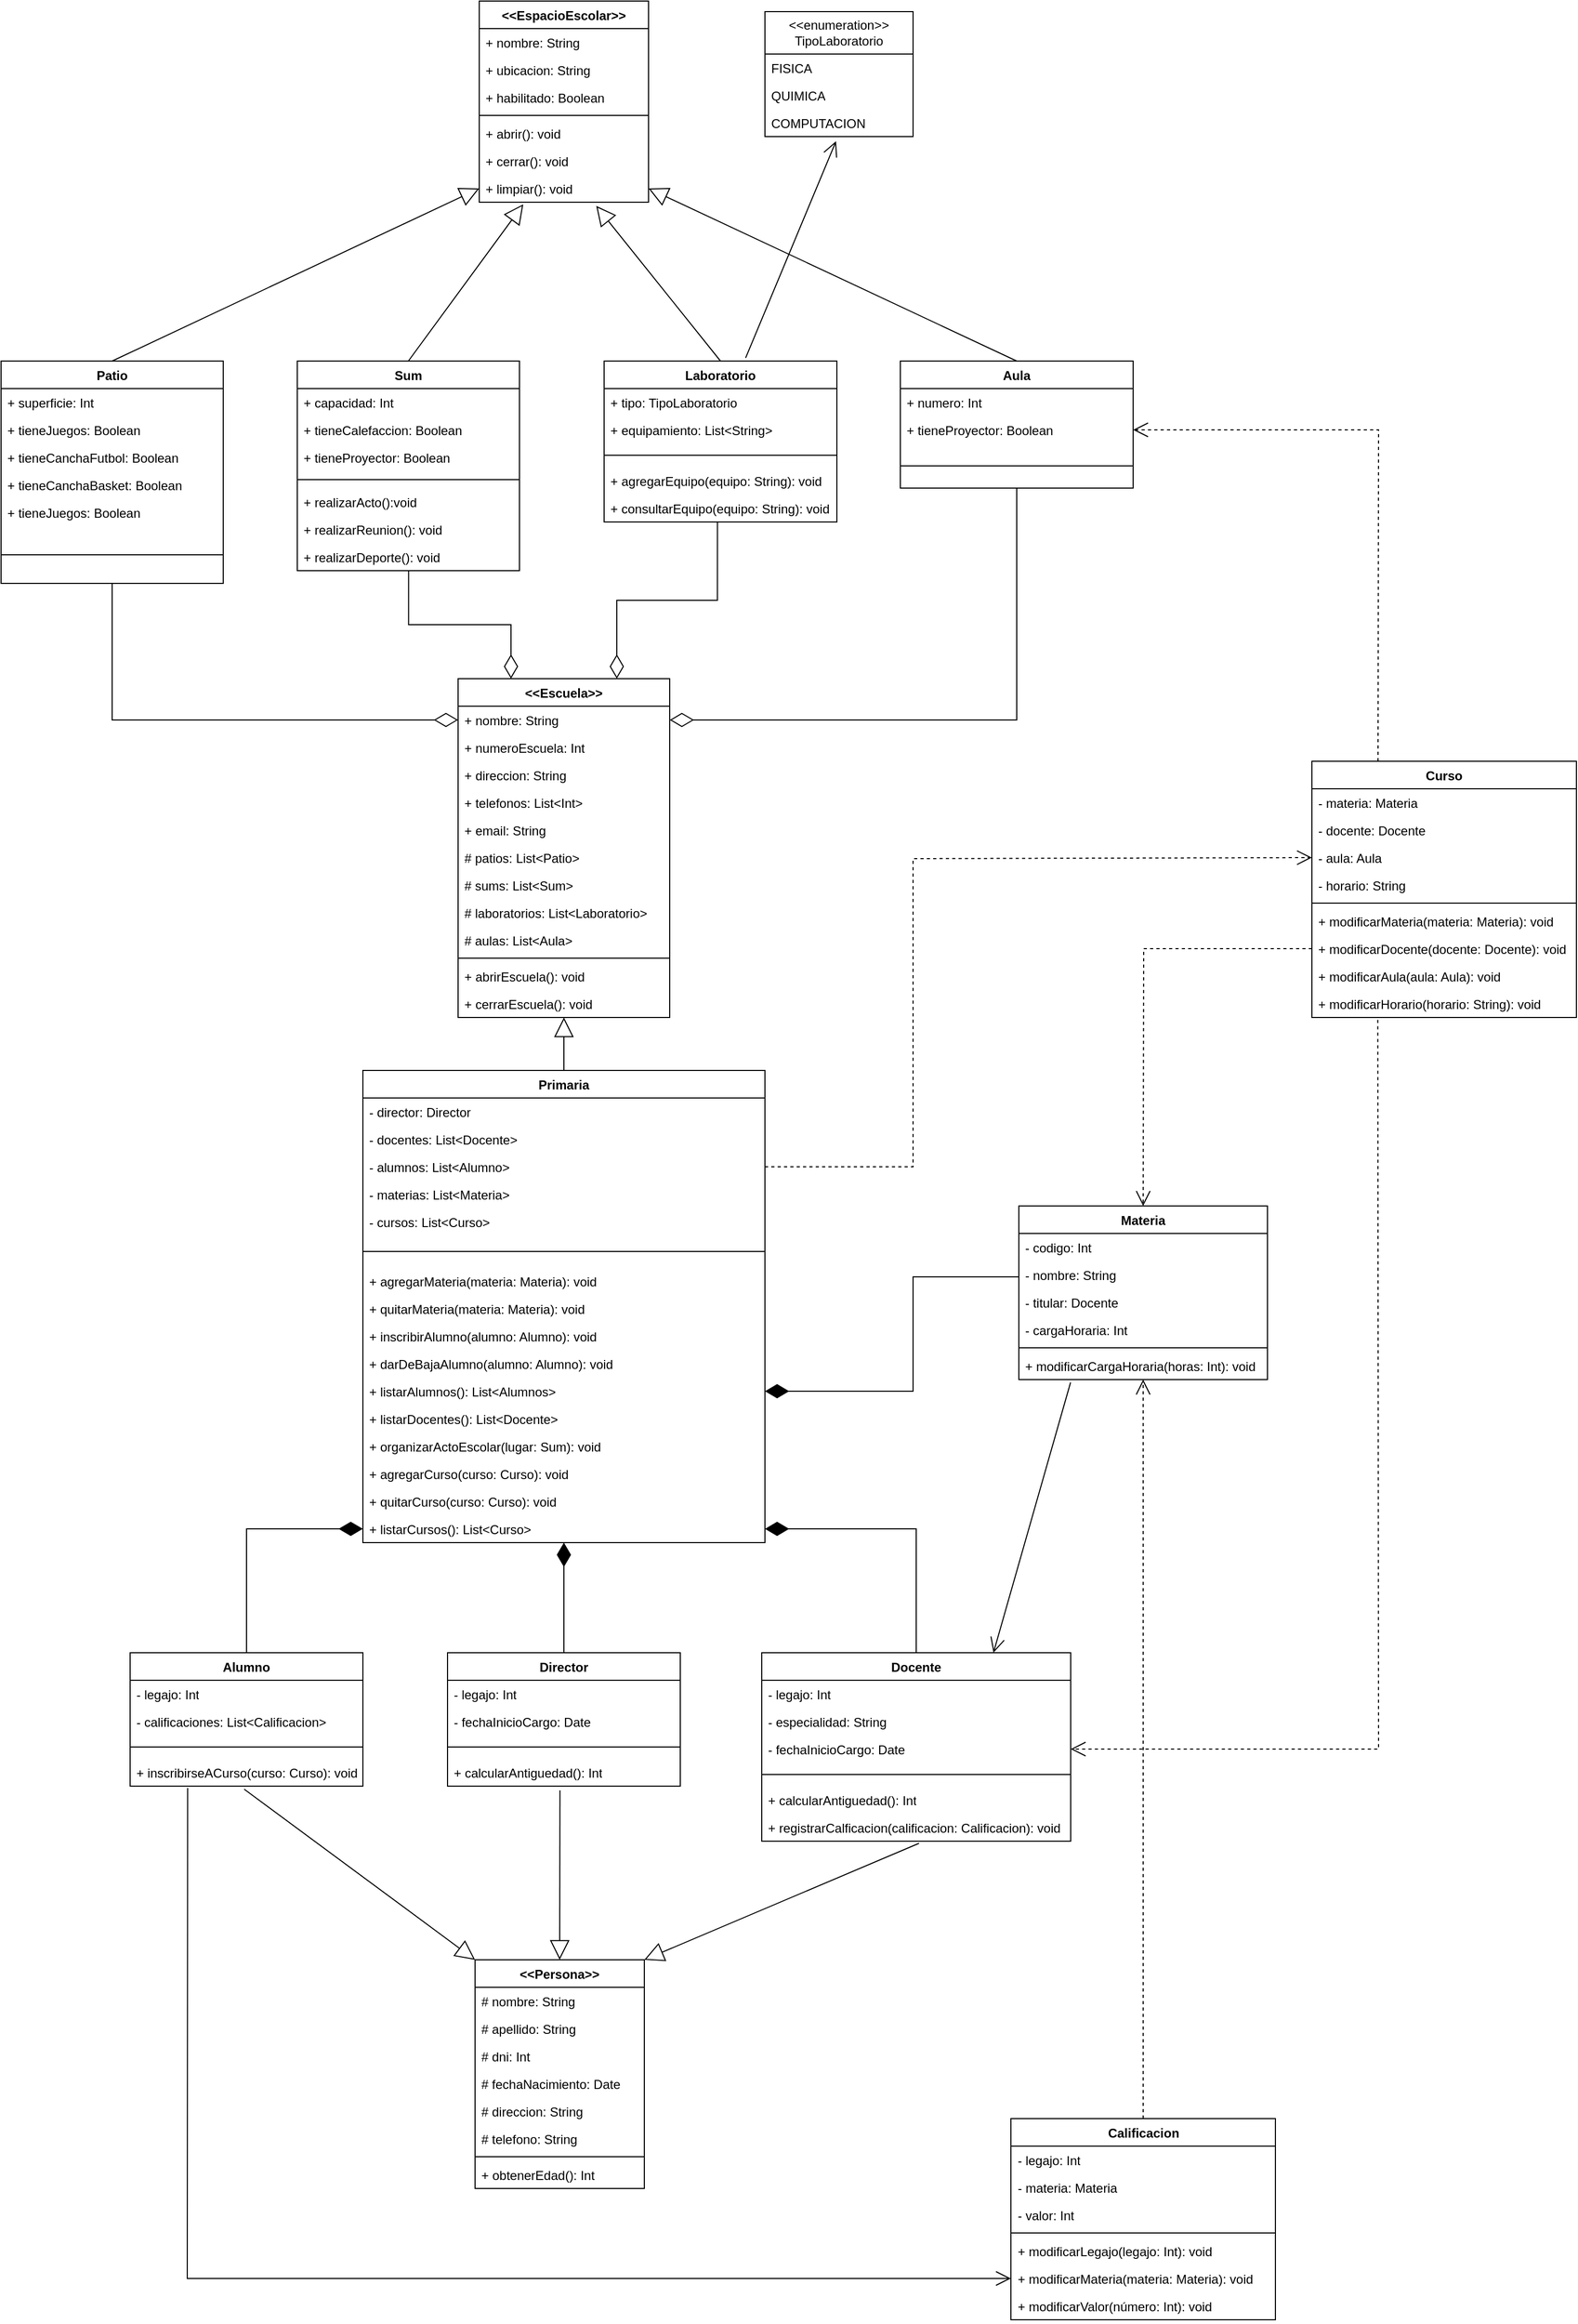 <mxfile version="28.1.1">
  <diagram name="Page-1" id="GhHrxKC3wiG8L_W0QGzW">
    <mxGraphModel dx="2385" dy="1570" grid="1" gridSize="10" guides="1" tooltips="1" connect="1" arrows="1" fold="1" page="0" pageScale="1" pageWidth="827" pageHeight="1169" math="0" shadow="0">
      <root>
        <mxCell id="0" />
        <mxCell id="1" parent="0" />
        <mxCell id="wv_eOz-KuKoO2hbkCVXG-1" value="&amp;lt;&amp;lt;EspacioEscolar&amp;gt;&amp;gt;" style="swimlane;fontStyle=1;align=center;verticalAlign=top;childLayout=stackLayout;horizontal=1;startSize=26;horizontalStack=0;resizeParent=1;resizeParentMax=0;resizeLast=0;collapsible=1;marginBottom=0;whiteSpace=wrap;html=1;" parent="1" vertex="1">
          <mxGeometry x="360" y="450" width="160" height="190" as="geometry" />
        </mxCell>
        <mxCell id="wv_eOz-KuKoO2hbkCVXG-2" value="&lt;div&gt;+ nombre: String&lt;/div&gt;&lt;div&gt;&lt;br&gt;&lt;/div&gt;" style="text;strokeColor=none;fillColor=none;align=left;verticalAlign=top;spacingLeft=4;spacingRight=4;overflow=hidden;rotatable=0;points=[[0,0.5],[1,0.5]];portConstraint=eastwest;whiteSpace=wrap;html=1;" parent="wv_eOz-KuKoO2hbkCVXG-1" vertex="1">
          <mxGeometry y="26" width="160" height="26" as="geometry" />
        </mxCell>
        <mxCell id="wv_eOz-KuKoO2hbkCVXG-7" value="&lt;div&gt;+ ubicacion: String&lt;/div&gt;" style="text;strokeColor=none;fillColor=none;align=left;verticalAlign=top;spacingLeft=4;spacingRight=4;overflow=hidden;rotatable=0;points=[[0,0.5],[1,0.5]];portConstraint=eastwest;whiteSpace=wrap;html=1;" parent="wv_eOz-KuKoO2hbkCVXG-1" vertex="1">
          <mxGeometry y="52" width="160" height="26" as="geometry" />
        </mxCell>
        <mxCell id="wv_eOz-KuKoO2hbkCVXG-8" value="+ habilitado: Boolean" style="text;strokeColor=none;fillColor=none;align=left;verticalAlign=top;spacingLeft=4;spacingRight=4;overflow=hidden;rotatable=0;points=[[0,0.5],[1,0.5]];portConstraint=eastwest;whiteSpace=wrap;html=1;" parent="wv_eOz-KuKoO2hbkCVXG-1" vertex="1">
          <mxGeometry y="78" width="160" height="26" as="geometry" />
        </mxCell>
        <mxCell id="wv_eOz-KuKoO2hbkCVXG-3" value="" style="line;strokeWidth=1;fillColor=none;align=left;verticalAlign=middle;spacingTop=-1;spacingLeft=3;spacingRight=3;rotatable=0;labelPosition=right;points=[];portConstraint=eastwest;strokeColor=inherit;" parent="wv_eOz-KuKoO2hbkCVXG-1" vertex="1">
          <mxGeometry y="104" width="160" height="8" as="geometry" />
        </mxCell>
        <mxCell id="wv_eOz-KuKoO2hbkCVXG-4" value="+ abrir(): void" style="text;strokeColor=none;fillColor=none;align=left;verticalAlign=top;spacingLeft=4;spacingRight=4;overflow=hidden;rotatable=0;points=[[0,0.5],[1,0.5]];portConstraint=eastwest;whiteSpace=wrap;html=1;" parent="wv_eOz-KuKoO2hbkCVXG-1" vertex="1">
          <mxGeometry y="112" width="160" height="26" as="geometry" />
        </mxCell>
        <mxCell id="wv_eOz-KuKoO2hbkCVXG-9" value="+ cerrar(): void" style="text;strokeColor=none;fillColor=none;align=left;verticalAlign=top;spacingLeft=4;spacingRight=4;overflow=hidden;rotatable=0;points=[[0,0.5],[1,0.5]];portConstraint=eastwest;whiteSpace=wrap;html=1;" parent="wv_eOz-KuKoO2hbkCVXG-1" vertex="1">
          <mxGeometry y="138" width="160" height="26" as="geometry" />
        </mxCell>
        <mxCell id="wv_eOz-KuKoO2hbkCVXG-10" value="+ limpiar(): void" style="text;strokeColor=none;fillColor=none;align=left;verticalAlign=top;spacingLeft=4;spacingRight=4;overflow=hidden;rotatable=0;points=[[0,0.5],[1,0.5]];portConstraint=eastwest;whiteSpace=wrap;html=1;" parent="wv_eOz-KuKoO2hbkCVXG-1" vertex="1">
          <mxGeometry y="164" width="160" height="26" as="geometry" />
        </mxCell>
        <mxCell id="wv_eOz-KuKoO2hbkCVXG-11" value="Patio" style="swimlane;fontStyle=1;align=center;verticalAlign=top;childLayout=stackLayout;horizontal=1;startSize=26;horizontalStack=0;resizeParent=1;resizeParentMax=0;resizeLast=0;collapsible=1;marginBottom=0;whiteSpace=wrap;html=1;" parent="1" vertex="1">
          <mxGeometry x="-92" y="790" width="210" height="210" as="geometry" />
        </mxCell>
        <mxCell id="wv_eOz-KuKoO2hbkCVXG-12" value="+ superficie: Int" style="text;strokeColor=none;fillColor=none;align=left;verticalAlign=top;spacingLeft=4;spacingRight=4;overflow=hidden;rotatable=0;points=[[0,0.5],[1,0.5]];portConstraint=eastwest;whiteSpace=wrap;html=1;" parent="wv_eOz-KuKoO2hbkCVXG-11" vertex="1">
          <mxGeometry y="26" width="210" height="26" as="geometry" />
        </mxCell>
        <mxCell id="wv_eOz-KuKoO2hbkCVXG-13" value="+ tieneJuegos: Boolean" style="text;strokeColor=none;fillColor=none;align=left;verticalAlign=top;spacingLeft=4;spacingRight=4;overflow=hidden;rotatable=0;points=[[0,0.5],[1,0.5]];portConstraint=eastwest;whiteSpace=wrap;html=1;" parent="wv_eOz-KuKoO2hbkCVXG-11" vertex="1">
          <mxGeometry y="52" width="210" height="26" as="geometry" />
        </mxCell>
        <mxCell id="wv_eOz-KuKoO2hbkCVXG-20" value="+ tieneCanchaFutbol: Boolean" style="text;strokeColor=none;fillColor=none;align=left;verticalAlign=top;spacingLeft=4;spacingRight=4;overflow=hidden;rotatable=0;points=[[0,0.5],[1,0.5]];portConstraint=eastwest;whiteSpace=wrap;html=1;" parent="wv_eOz-KuKoO2hbkCVXG-11" vertex="1">
          <mxGeometry y="78" width="210" height="26" as="geometry" />
        </mxCell>
        <mxCell id="wv_eOz-KuKoO2hbkCVXG-21" value="+ tieneCanchaBasket: Boolean" style="text;strokeColor=none;fillColor=none;align=left;verticalAlign=top;spacingLeft=4;spacingRight=4;overflow=hidden;rotatable=0;points=[[0,0.5],[1,0.5]];portConstraint=eastwest;whiteSpace=wrap;html=1;" parent="wv_eOz-KuKoO2hbkCVXG-11" vertex="1">
          <mxGeometry y="104" width="210" height="26" as="geometry" />
        </mxCell>
        <mxCell id="wv_eOz-KuKoO2hbkCVXG-22" value="+ tieneJuegos: Boolean" style="text;strokeColor=none;fillColor=none;align=left;verticalAlign=top;spacingLeft=4;spacingRight=4;overflow=hidden;rotatable=0;points=[[0,0.5],[1,0.5]];portConstraint=eastwest;whiteSpace=wrap;html=1;" parent="wv_eOz-KuKoO2hbkCVXG-11" vertex="1">
          <mxGeometry y="130" width="210" height="26" as="geometry" />
        </mxCell>
        <mxCell id="wv_eOz-KuKoO2hbkCVXG-15" value="" style="line;strokeWidth=1;fillColor=none;align=left;verticalAlign=middle;spacingTop=-1;spacingLeft=3;spacingRight=3;rotatable=0;labelPosition=right;points=[];portConstraint=eastwest;strokeColor=inherit;" parent="wv_eOz-KuKoO2hbkCVXG-11" vertex="1">
          <mxGeometry y="156" width="210" height="54" as="geometry" />
        </mxCell>
        <mxCell id="wv_eOz-KuKoO2hbkCVXG-23" value="Sum" style="swimlane;fontStyle=1;align=center;verticalAlign=top;childLayout=stackLayout;horizontal=1;startSize=26;horizontalStack=0;resizeParent=1;resizeParentMax=0;resizeLast=0;collapsible=1;marginBottom=0;whiteSpace=wrap;html=1;" parent="1" vertex="1">
          <mxGeometry x="188" y="790" width="210" height="198" as="geometry" />
        </mxCell>
        <mxCell id="wv_eOz-KuKoO2hbkCVXG-24" value="+ capacidad: Int" style="text;strokeColor=none;fillColor=none;align=left;verticalAlign=top;spacingLeft=4;spacingRight=4;overflow=hidden;rotatable=0;points=[[0,0.5],[1,0.5]];portConstraint=eastwest;whiteSpace=wrap;html=1;" parent="wv_eOz-KuKoO2hbkCVXG-23" vertex="1">
          <mxGeometry y="26" width="210" height="26" as="geometry" />
        </mxCell>
        <mxCell id="wv_eOz-KuKoO2hbkCVXG-25" value="+ tieneCalefaccion: Boolean" style="text;strokeColor=none;fillColor=none;align=left;verticalAlign=top;spacingLeft=4;spacingRight=4;overflow=hidden;rotatable=0;points=[[0,0.5],[1,0.5]];portConstraint=eastwest;whiteSpace=wrap;html=1;" parent="wv_eOz-KuKoO2hbkCVXG-23" vertex="1">
          <mxGeometry y="52" width="210" height="26" as="geometry" />
        </mxCell>
        <mxCell id="wv_eOz-KuKoO2hbkCVXG-26" value="+ tieneProyector: Boolean" style="text;strokeColor=none;fillColor=none;align=left;verticalAlign=top;spacingLeft=4;spacingRight=4;overflow=hidden;rotatable=0;points=[[0,0.5],[1,0.5]];portConstraint=eastwest;whiteSpace=wrap;html=1;" parent="wv_eOz-KuKoO2hbkCVXG-23" vertex="1">
          <mxGeometry y="78" width="210" height="26" as="geometry" />
        </mxCell>
        <mxCell id="wv_eOz-KuKoO2hbkCVXG-29" value="" style="line;strokeWidth=1;fillColor=none;align=left;verticalAlign=middle;spacingTop=-1;spacingLeft=3;spacingRight=3;rotatable=0;labelPosition=right;points=[];portConstraint=eastwest;strokeColor=inherit;" parent="wv_eOz-KuKoO2hbkCVXG-23" vertex="1">
          <mxGeometry y="104" width="210" height="16" as="geometry" />
        </mxCell>
        <mxCell id="wv_eOz-KuKoO2hbkCVXG-37" value="&lt;div&gt;+ realizarActo():void&lt;/div&gt;" style="text;strokeColor=none;fillColor=none;align=left;verticalAlign=top;spacingLeft=4;spacingRight=4;overflow=hidden;rotatable=0;points=[[0,0.5],[1,0.5]];portConstraint=eastwest;whiteSpace=wrap;html=1;" parent="wv_eOz-KuKoO2hbkCVXG-23" vertex="1">
          <mxGeometry y="120" width="210" height="26" as="geometry" />
        </mxCell>
        <mxCell id="wv_eOz-KuKoO2hbkCVXG-38" value="+ realizarReunion(): void" style="text;strokeColor=none;fillColor=none;align=left;verticalAlign=top;spacingLeft=4;spacingRight=4;overflow=hidden;rotatable=0;points=[[0,0.5],[1,0.5]];portConstraint=eastwest;whiteSpace=wrap;html=1;" parent="wv_eOz-KuKoO2hbkCVXG-23" vertex="1">
          <mxGeometry y="146" width="210" height="26" as="geometry" />
        </mxCell>
        <mxCell id="wv_eOz-KuKoO2hbkCVXG-39" value="+ realizarDeporte(): void" style="text;strokeColor=none;fillColor=none;align=left;verticalAlign=top;spacingLeft=4;spacingRight=4;overflow=hidden;rotatable=0;points=[[0,0.5],[1,0.5]];portConstraint=eastwest;whiteSpace=wrap;html=1;" parent="wv_eOz-KuKoO2hbkCVXG-23" vertex="1">
          <mxGeometry y="172" width="210" height="26" as="geometry" />
        </mxCell>
        <mxCell id="wv_eOz-KuKoO2hbkCVXG-30" value="Laboratorio" style="swimlane;fontStyle=1;align=center;verticalAlign=top;childLayout=stackLayout;horizontal=1;startSize=26;horizontalStack=0;resizeParent=1;resizeParentMax=0;resizeLast=0;collapsible=1;marginBottom=0;whiteSpace=wrap;html=1;" parent="1" vertex="1">
          <mxGeometry x="478" y="790" width="220" height="152" as="geometry" />
        </mxCell>
        <mxCell id="wv_eOz-KuKoO2hbkCVXG-33" value="+ tipo: TipoLaboratorio" style="text;strokeColor=none;fillColor=none;align=left;verticalAlign=top;spacingLeft=4;spacingRight=4;overflow=hidden;rotatable=0;points=[[0,0.5],[1,0.5]];portConstraint=eastwest;whiteSpace=wrap;html=1;" parent="wv_eOz-KuKoO2hbkCVXG-30" vertex="1">
          <mxGeometry y="26" width="220" height="26" as="geometry" />
        </mxCell>
        <mxCell id="wv_eOz-KuKoO2hbkCVXG-35" value="+ equipamiento: List&amp;lt;String&amp;gt;" style="text;strokeColor=none;fillColor=none;align=left;verticalAlign=top;spacingLeft=4;spacingRight=4;overflow=hidden;rotatable=0;points=[[0,0.5],[1,0.5]];portConstraint=eastwest;whiteSpace=wrap;html=1;" parent="wv_eOz-KuKoO2hbkCVXG-30" vertex="1">
          <mxGeometry y="52" width="220" height="26" as="geometry" />
        </mxCell>
        <mxCell id="wv_eOz-KuKoO2hbkCVXG-34" value="" style="line;strokeWidth=1;fillColor=none;align=left;verticalAlign=middle;spacingTop=-1;spacingLeft=3;spacingRight=3;rotatable=0;labelPosition=right;points=[];portConstraint=eastwest;strokeColor=inherit;" parent="wv_eOz-KuKoO2hbkCVXG-30" vertex="1">
          <mxGeometry y="78" width="220" height="22" as="geometry" />
        </mxCell>
        <mxCell id="wv_eOz-KuKoO2hbkCVXG-40" value="+ agregarEquipo(equipo: String): void" style="text;strokeColor=none;fillColor=none;align=left;verticalAlign=top;spacingLeft=4;spacingRight=4;overflow=hidden;rotatable=0;points=[[0,0.5],[1,0.5]];portConstraint=eastwest;whiteSpace=wrap;html=1;" parent="wv_eOz-KuKoO2hbkCVXG-30" vertex="1">
          <mxGeometry y="100" width="220" height="26" as="geometry" />
        </mxCell>
        <mxCell id="wv_eOz-KuKoO2hbkCVXG-41" value="+ consultarEquipo(equipo: String): void" style="text;strokeColor=none;fillColor=none;align=left;verticalAlign=top;spacingLeft=4;spacingRight=4;overflow=hidden;rotatable=0;points=[[0,0.5],[1,0.5]];portConstraint=eastwest;whiteSpace=wrap;html=1;" parent="wv_eOz-KuKoO2hbkCVXG-30" vertex="1">
          <mxGeometry y="126" width="220" height="26" as="geometry" />
        </mxCell>
        <mxCell id="wv_eOz-KuKoO2hbkCVXG-42" value="Aula" style="swimlane;fontStyle=1;align=center;verticalAlign=top;childLayout=stackLayout;horizontal=1;startSize=26;horizontalStack=0;resizeParent=1;resizeParentMax=0;resizeLast=0;collapsible=1;marginBottom=0;whiteSpace=wrap;html=1;" parent="1" vertex="1">
          <mxGeometry x="758" y="790" width="220" height="120" as="geometry" />
        </mxCell>
        <mxCell id="wv_eOz-KuKoO2hbkCVXG-43" value="+ numero: Int" style="text;strokeColor=none;fillColor=none;align=left;verticalAlign=top;spacingLeft=4;spacingRight=4;overflow=hidden;rotatable=0;points=[[0,0.5],[1,0.5]];portConstraint=eastwest;whiteSpace=wrap;html=1;" parent="wv_eOz-KuKoO2hbkCVXG-42" vertex="1">
          <mxGeometry y="26" width="220" height="26" as="geometry" />
        </mxCell>
        <mxCell id="wv_eOz-KuKoO2hbkCVXG-44" value="+ tieneProyector: Boolean" style="text;strokeColor=none;fillColor=none;align=left;verticalAlign=top;spacingLeft=4;spacingRight=4;overflow=hidden;rotatable=0;points=[[0,0.5],[1,0.5]];portConstraint=eastwest;whiteSpace=wrap;html=1;" parent="wv_eOz-KuKoO2hbkCVXG-42" vertex="1">
          <mxGeometry y="52" width="220" height="26" as="geometry" />
        </mxCell>
        <mxCell id="wv_eOz-KuKoO2hbkCVXG-45" value="" style="line;strokeWidth=1;fillColor=none;align=left;verticalAlign=middle;spacingTop=-1;spacingLeft=3;spacingRight=3;rotatable=0;labelPosition=right;points=[];portConstraint=eastwest;strokeColor=inherit;" parent="wv_eOz-KuKoO2hbkCVXG-42" vertex="1">
          <mxGeometry y="78" width="220" height="42" as="geometry" />
        </mxCell>
        <mxCell id="wv_eOz-KuKoO2hbkCVXG-48" value="&amp;lt;&amp;lt;Escuela&amp;gt;&amp;gt;" style="swimlane;fontStyle=1;align=center;verticalAlign=top;childLayout=stackLayout;horizontal=1;startSize=26;horizontalStack=0;resizeParent=1;resizeParentMax=0;resizeLast=0;collapsible=1;marginBottom=0;whiteSpace=wrap;html=1;" parent="1" vertex="1">
          <mxGeometry x="340" y="1090" width="200" height="320" as="geometry" />
        </mxCell>
        <mxCell id="wv_eOz-KuKoO2hbkCVXG-49" value="+ nombre: String" style="text;strokeColor=none;fillColor=none;align=left;verticalAlign=top;spacingLeft=4;spacingRight=4;overflow=hidden;rotatable=0;points=[[0,0.5],[1,0.5]];portConstraint=eastwest;whiteSpace=wrap;html=1;" parent="wv_eOz-KuKoO2hbkCVXG-48" vertex="1">
          <mxGeometry y="26" width="200" height="26" as="geometry" />
        </mxCell>
        <mxCell id="wv_eOz-KuKoO2hbkCVXG-52" value="+ numeroEscuela: Int" style="text;strokeColor=none;fillColor=none;align=left;verticalAlign=top;spacingLeft=4;spacingRight=4;overflow=hidden;rotatable=0;points=[[0,0.5],[1,0.5]];portConstraint=eastwest;whiteSpace=wrap;html=1;" parent="wv_eOz-KuKoO2hbkCVXG-48" vertex="1">
          <mxGeometry y="52" width="200" height="26" as="geometry" />
        </mxCell>
        <mxCell id="wv_eOz-KuKoO2hbkCVXG-53" value="+ direccion: String" style="text;strokeColor=none;fillColor=none;align=left;verticalAlign=top;spacingLeft=4;spacingRight=4;overflow=hidden;rotatable=0;points=[[0,0.5],[1,0.5]];portConstraint=eastwest;whiteSpace=wrap;html=1;" parent="wv_eOz-KuKoO2hbkCVXG-48" vertex="1">
          <mxGeometry y="78" width="200" height="26" as="geometry" />
        </mxCell>
        <mxCell id="wv_eOz-KuKoO2hbkCVXG-54" value="+ telefonos: List&amp;lt;Int&amp;gt;" style="text;strokeColor=none;fillColor=none;align=left;verticalAlign=top;spacingLeft=4;spacingRight=4;overflow=hidden;rotatable=0;points=[[0,0.5],[1,0.5]];portConstraint=eastwest;whiteSpace=wrap;html=1;" parent="wv_eOz-KuKoO2hbkCVXG-48" vertex="1">
          <mxGeometry y="104" width="200" height="26" as="geometry" />
        </mxCell>
        <mxCell id="wv_eOz-KuKoO2hbkCVXG-55" value="+ email: String" style="text;strokeColor=none;fillColor=none;align=left;verticalAlign=top;spacingLeft=4;spacingRight=4;overflow=hidden;rotatable=0;points=[[0,0.5],[1,0.5]];portConstraint=eastwest;whiteSpace=wrap;html=1;" parent="wv_eOz-KuKoO2hbkCVXG-48" vertex="1">
          <mxGeometry y="130" width="200" height="26" as="geometry" />
        </mxCell>
        <mxCell id="wv_eOz-KuKoO2hbkCVXG-56" value="# patios: List&amp;lt;Patio&amp;gt;" style="text;strokeColor=none;fillColor=none;align=left;verticalAlign=top;spacingLeft=4;spacingRight=4;overflow=hidden;rotatable=0;points=[[0,0.5],[1,0.5]];portConstraint=eastwest;whiteSpace=wrap;html=1;" parent="wv_eOz-KuKoO2hbkCVXG-48" vertex="1">
          <mxGeometry y="156" width="200" height="26" as="geometry" />
        </mxCell>
        <mxCell id="wv_eOz-KuKoO2hbkCVXG-57" value="# sums: List&amp;lt;Sum&amp;gt;" style="text;strokeColor=none;fillColor=none;align=left;verticalAlign=top;spacingLeft=4;spacingRight=4;overflow=hidden;rotatable=0;points=[[0,0.5],[1,0.5]];portConstraint=eastwest;whiteSpace=wrap;html=1;" parent="wv_eOz-KuKoO2hbkCVXG-48" vertex="1">
          <mxGeometry y="182" width="200" height="26" as="geometry" />
        </mxCell>
        <mxCell id="wv_eOz-KuKoO2hbkCVXG-58" value="# laboratorios: List&amp;lt;Laboratorio&amp;gt;" style="text;strokeColor=none;fillColor=none;align=left;verticalAlign=top;spacingLeft=4;spacingRight=4;overflow=hidden;rotatable=0;points=[[0,0.5],[1,0.5]];portConstraint=eastwest;whiteSpace=wrap;html=1;" parent="wv_eOz-KuKoO2hbkCVXG-48" vertex="1">
          <mxGeometry y="208" width="200" height="26" as="geometry" />
        </mxCell>
        <mxCell id="wv_eOz-KuKoO2hbkCVXG-59" value="# aulas: List&amp;lt;Aula&amp;gt;" style="text;strokeColor=none;fillColor=none;align=left;verticalAlign=top;spacingLeft=4;spacingRight=4;overflow=hidden;rotatable=0;points=[[0,0.5],[1,0.5]];portConstraint=eastwest;whiteSpace=wrap;html=1;" parent="wv_eOz-KuKoO2hbkCVXG-48" vertex="1">
          <mxGeometry y="234" width="200" height="26" as="geometry" />
        </mxCell>
        <mxCell id="wv_eOz-KuKoO2hbkCVXG-50" value="" style="line;strokeWidth=1;fillColor=none;align=left;verticalAlign=middle;spacingTop=-1;spacingLeft=3;spacingRight=3;rotatable=0;labelPosition=right;points=[];portConstraint=eastwest;strokeColor=inherit;" parent="wv_eOz-KuKoO2hbkCVXG-48" vertex="1">
          <mxGeometry y="260" width="200" height="8" as="geometry" />
        </mxCell>
        <mxCell id="wv_eOz-KuKoO2hbkCVXG-51" value="+ abrirEscuela(): void" style="text;strokeColor=none;fillColor=none;align=left;verticalAlign=top;spacingLeft=4;spacingRight=4;overflow=hidden;rotatable=0;points=[[0,0.5],[1,0.5]];portConstraint=eastwest;whiteSpace=wrap;html=1;" parent="wv_eOz-KuKoO2hbkCVXG-48" vertex="1">
          <mxGeometry y="268" width="200" height="26" as="geometry" />
        </mxCell>
        <mxCell id="wv_eOz-KuKoO2hbkCVXG-60" value="+ cerrarEscuela(): void" style="text;strokeColor=none;fillColor=none;align=left;verticalAlign=top;spacingLeft=4;spacingRight=4;overflow=hidden;rotatable=0;points=[[0,0.5],[1,0.5]];portConstraint=eastwest;whiteSpace=wrap;html=1;" parent="wv_eOz-KuKoO2hbkCVXG-48" vertex="1">
          <mxGeometry y="294" width="200" height="26" as="geometry" />
        </mxCell>
        <mxCell id="n1KUfku4hT0wacVZhFsQ-102" style="edgeStyle=orthogonalEdgeStyle;rounded=0;orthogonalLoop=1;jettySize=auto;html=1;exitX=0.5;exitY=1;exitDx=0;exitDy=0;startArrow=diamondThin;startFill=1;startSize=20;endArrow=none;endFill=0;" edge="1" parent="1" source="wv_eOz-KuKoO2hbkCVXG-61" target="n1KUfku4hT0wacVZhFsQ-17">
          <mxGeometry relative="1" as="geometry" />
        </mxCell>
        <mxCell id="wv_eOz-KuKoO2hbkCVXG-61" value="Primaria" style="swimlane;fontStyle=1;align=center;verticalAlign=top;childLayout=stackLayout;horizontal=1;startSize=26;horizontalStack=0;resizeParent=1;resizeParentMax=0;resizeLast=0;collapsible=1;marginBottom=0;whiteSpace=wrap;html=1;" parent="1" vertex="1">
          <mxGeometry x="250" y="1460" width="380" height="446" as="geometry" />
        </mxCell>
        <mxCell id="wv_eOz-KuKoO2hbkCVXG-62" value="- director: Director" style="text;strokeColor=none;fillColor=none;align=left;verticalAlign=top;spacingLeft=4;spacingRight=4;overflow=hidden;rotatable=0;points=[[0,0.5],[1,0.5]];portConstraint=eastwest;whiteSpace=wrap;html=1;" parent="wv_eOz-KuKoO2hbkCVXG-61" vertex="1">
          <mxGeometry y="26" width="380" height="26" as="geometry" />
        </mxCell>
        <mxCell id="wv_eOz-KuKoO2hbkCVXG-63" value="- docentes: List&amp;lt;Docente&amp;gt;" style="text;strokeColor=none;fillColor=none;align=left;verticalAlign=top;spacingLeft=4;spacingRight=4;overflow=hidden;rotatable=0;points=[[0,0.5],[1,0.5]];portConstraint=eastwest;whiteSpace=wrap;html=1;" parent="wv_eOz-KuKoO2hbkCVXG-61" vertex="1">
          <mxGeometry y="52" width="380" height="26" as="geometry" />
        </mxCell>
        <mxCell id="wv_eOz-KuKoO2hbkCVXG-64" value="- alumnos: List&amp;lt;Alumno&amp;gt;" style="text;strokeColor=none;fillColor=none;align=left;verticalAlign=top;spacingLeft=4;spacingRight=4;overflow=hidden;rotatable=0;points=[[0,0.5],[1,0.5]];portConstraint=eastwest;whiteSpace=wrap;html=1;" parent="wv_eOz-KuKoO2hbkCVXG-61" vertex="1">
          <mxGeometry y="78" width="380" height="26" as="geometry" />
        </mxCell>
        <mxCell id="wv_eOz-KuKoO2hbkCVXG-65" value="- materias: List&amp;lt;Materia&amp;gt;" style="text;strokeColor=none;fillColor=none;align=left;verticalAlign=top;spacingLeft=4;spacingRight=4;overflow=hidden;rotatable=0;points=[[0,0.5],[1,0.5]];portConstraint=eastwest;whiteSpace=wrap;html=1;" parent="wv_eOz-KuKoO2hbkCVXG-61" vertex="1">
          <mxGeometry y="104" width="380" height="26" as="geometry" />
        </mxCell>
        <mxCell id="n1KUfku4hT0wacVZhFsQ-99" value="- cursos: List&amp;lt;Curso&amp;gt;" style="text;strokeColor=none;fillColor=none;align=left;verticalAlign=top;spacingLeft=4;spacingRight=4;overflow=hidden;rotatable=0;points=[[0,0.5],[1,0.5]];portConstraint=eastwest;whiteSpace=wrap;html=1;" vertex="1" parent="wv_eOz-KuKoO2hbkCVXG-61">
          <mxGeometry y="130" width="380" height="26" as="geometry" />
        </mxCell>
        <mxCell id="wv_eOz-KuKoO2hbkCVXG-71" value="" style="line;strokeWidth=1;fillColor=none;align=left;verticalAlign=middle;spacingTop=-1;spacingLeft=3;spacingRight=3;rotatable=0;labelPosition=right;points=[];portConstraint=eastwest;strokeColor=inherit;" parent="wv_eOz-KuKoO2hbkCVXG-61" vertex="1">
          <mxGeometry y="156" width="380" height="30" as="geometry" />
        </mxCell>
        <mxCell id="n1KUfku4hT0wacVZhFsQ-1" value="+ agregarMateria(materia: Materia): void" style="text;strokeColor=none;fillColor=none;align=left;verticalAlign=top;spacingLeft=4;spacingRight=4;overflow=hidden;rotatable=0;points=[[0,0.5],[1,0.5]];portConstraint=eastwest;whiteSpace=wrap;html=1;" vertex="1" parent="wv_eOz-KuKoO2hbkCVXG-61">
          <mxGeometry y="186" width="380" height="26" as="geometry" />
        </mxCell>
        <mxCell id="n1KUfku4hT0wacVZhFsQ-2" value="+ quitarMateria(materia: Materia): void" style="text;strokeColor=none;fillColor=none;align=left;verticalAlign=top;spacingLeft=4;spacingRight=4;overflow=hidden;rotatable=0;points=[[0,0.5],[1,0.5]];portConstraint=eastwest;whiteSpace=wrap;html=1;" vertex="1" parent="wv_eOz-KuKoO2hbkCVXG-61">
          <mxGeometry y="212" width="380" height="26" as="geometry" />
        </mxCell>
        <mxCell id="n1KUfku4hT0wacVZhFsQ-3" value="+ inscribirAlumno(alumno: Alumno): void" style="text;strokeColor=none;fillColor=none;align=left;verticalAlign=top;spacingLeft=4;spacingRight=4;overflow=hidden;rotatable=0;points=[[0,0.5],[1,0.5]];portConstraint=eastwest;whiteSpace=wrap;html=1;" vertex="1" parent="wv_eOz-KuKoO2hbkCVXG-61">
          <mxGeometry y="238" width="380" height="26" as="geometry" />
        </mxCell>
        <mxCell id="n1KUfku4hT0wacVZhFsQ-4" value="+ darDeBajaAlumno(alumno: Alumno): void" style="text;strokeColor=none;fillColor=none;align=left;verticalAlign=top;spacingLeft=4;spacingRight=4;overflow=hidden;rotatable=0;points=[[0,0.5],[1,0.5]];portConstraint=eastwest;whiteSpace=wrap;html=1;" vertex="1" parent="wv_eOz-KuKoO2hbkCVXG-61">
          <mxGeometry y="264" width="380" height="26" as="geometry" />
        </mxCell>
        <mxCell id="n1KUfku4hT0wacVZhFsQ-7" value="&lt;div&gt;+ listarAlumnos(): List&amp;lt;Alumnos&amp;gt;&lt;/div&gt;" style="text;strokeColor=none;fillColor=none;align=left;verticalAlign=top;spacingLeft=4;spacingRight=4;overflow=hidden;rotatable=0;points=[[0,0.5],[1,0.5]];portConstraint=eastwest;whiteSpace=wrap;html=1;" vertex="1" parent="wv_eOz-KuKoO2hbkCVXG-61">
          <mxGeometry y="290" width="380" height="26" as="geometry" />
        </mxCell>
        <mxCell id="n1KUfku4hT0wacVZhFsQ-8" value="+ listarDocentes(): List&amp;lt;Docente&amp;gt;" style="text;strokeColor=none;fillColor=none;align=left;verticalAlign=top;spacingLeft=4;spacingRight=4;overflow=hidden;rotatable=0;points=[[0,0.5],[1,0.5]];portConstraint=eastwest;whiteSpace=wrap;html=1;" vertex="1" parent="wv_eOz-KuKoO2hbkCVXG-61">
          <mxGeometry y="316" width="380" height="26" as="geometry" />
        </mxCell>
        <mxCell id="n1KUfku4hT0wacVZhFsQ-10" value="+ organizarActoEscolar(lugar: Sum): void" style="text;strokeColor=none;fillColor=none;align=left;verticalAlign=top;spacingLeft=4;spacingRight=4;overflow=hidden;rotatable=0;points=[[0,0.5],[1,0.5]];portConstraint=eastwest;whiteSpace=wrap;html=1;" vertex="1" parent="wv_eOz-KuKoO2hbkCVXG-61">
          <mxGeometry y="342" width="380" height="26" as="geometry" />
        </mxCell>
        <mxCell id="n1KUfku4hT0wacVZhFsQ-100" value="+ agregarCurso(curso: Curso): void" style="text;strokeColor=none;fillColor=none;align=left;verticalAlign=top;spacingLeft=4;spacingRight=4;overflow=hidden;rotatable=0;points=[[0,0.5],[1,0.5]];portConstraint=eastwest;whiteSpace=wrap;html=1;" vertex="1" parent="wv_eOz-KuKoO2hbkCVXG-61">
          <mxGeometry y="368" width="380" height="26" as="geometry" />
        </mxCell>
        <mxCell id="n1KUfku4hT0wacVZhFsQ-101" value="+ quitarCurso(curso: Curso): void" style="text;strokeColor=none;fillColor=none;align=left;verticalAlign=top;spacingLeft=4;spacingRight=4;overflow=hidden;rotatable=0;points=[[0,0.5],[1,0.5]];portConstraint=eastwest;whiteSpace=wrap;html=1;" vertex="1" parent="wv_eOz-KuKoO2hbkCVXG-61">
          <mxGeometry y="394" width="380" height="26" as="geometry" />
        </mxCell>
        <mxCell id="n1KUfku4hT0wacVZhFsQ-9" value="+ listarCursos(): List&amp;lt;Curso&amp;gt;" style="text;strokeColor=none;fillColor=none;align=left;verticalAlign=top;spacingLeft=4;spacingRight=4;overflow=hidden;rotatable=0;points=[[0,0.5],[1,0.5]];portConstraint=eastwest;whiteSpace=wrap;html=1;" vertex="1" parent="wv_eOz-KuKoO2hbkCVXG-61">
          <mxGeometry y="420" width="380" height="26" as="geometry" />
        </mxCell>
        <mxCell id="n1KUfku4hT0wacVZhFsQ-11" value="Alumno" style="swimlane;fontStyle=1;align=center;verticalAlign=top;childLayout=stackLayout;horizontal=1;startSize=26;horizontalStack=0;resizeParent=1;resizeParentMax=0;resizeLast=0;collapsible=1;marginBottom=0;whiteSpace=wrap;html=1;" vertex="1" parent="1">
          <mxGeometry x="30" y="2010" width="220" height="126" as="geometry" />
        </mxCell>
        <mxCell id="n1KUfku4hT0wacVZhFsQ-12" value="- legajo: Int" style="text;strokeColor=none;fillColor=none;align=left;verticalAlign=top;spacingLeft=4;spacingRight=4;overflow=hidden;rotatable=0;points=[[0,0.5],[1,0.5]];portConstraint=eastwest;whiteSpace=wrap;html=1;" vertex="1" parent="n1KUfku4hT0wacVZhFsQ-11">
          <mxGeometry y="26" width="220" height="26" as="geometry" />
        </mxCell>
        <mxCell id="n1KUfku4hT0wacVZhFsQ-13" value="- calificaciones: List&amp;lt;Calificacion&amp;gt;" style="text;strokeColor=none;fillColor=none;align=left;verticalAlign=top;spacingLeft=4;spacingRight=4;overflow=hidden;rotatable=0;points=[[0,0.5],[1,0.5]];portConstraint=eastwest;whiteSpace=wrap;html=1;" vertex="1" parent="n1KUfku4hT0wacVZhFsQ-11">
          <mxGeometry y="52" width="220" height="26" as="geometry" />
        </mxCell>
        <mxCell id="n1KUfku4hT0wacVZhFsQ-14" value="" style="line;strokeWidth=1;fillColor=none;align=left;verticalAlign=middle;spacingTop=-1;spacingLeft=3;spacingRight=3;rotatable=0;labelPosition=right;points=[];portConstraint=eastwest;strokeColor=inherit;" vertex="1" parent="n1KUfku4hT0wacVZhFsQ-11">
          <mxGeometry y="78" width="220" height="22" as="geometry" />
        </mxCell>
        <mxCell id="n1KUfku4hT0wacVZhFsQ-16" value="+ inscribirseACurso(curso: Curso): void" style="text;strokeColor=none;fillColor=none;align=left;verticalAlign=top;spacingLeft=4;spacingRight=4;overflow=hidden;rotatable=0;points=[[0,0.5],[1,0.5]];portConstraint=eastwest;whiteSpace=wrap;html=1;" vertex="1" parent="n1KUfku4hT0wacVZhFsQ-11">
          <mxGeometry y="100" width="220" height="26" as="geometry" />
        </mxCell>
        <mxCell id="n1KUfku4hT0wacVZhFsQ-17" value="Director" style="swimlane;fontStyle=1;align=center;verticalAlign=top;childLayout=stackLayout;horizontal=1;startSize=26;horizontalStack=0;resizeParent=1;resizeParentMax=0;resizeLast=0;collapsible=1;marginBottom=0;whiteSpace=wrap;html=1;" vertex="1" parent="1">
          <mxGeometry x="330" y="2010" width="220" height="126" as="geometry" />
        </mxCell>
        <mxCell id="n1KUfku4hT0wacVZhFsQ-18" value="- legajo: Int" style="text;strokeColor=none;fillColor=none;align=left;verticalAlign=top;spacingLeft=4;spacingRight=4;overflow=hidden;rotatable=0;points=[[0,0.5],[1,0.5]];portConstraint=eastwest;whiteSpace=wrap;html=1;" vertex="1" parent="n1KUfku4hT0wacVZhFsQ-17">
          <mxGeometry y="26" width="220" height="26" as="geometry" />
        </mxCell>
        <mxCell id="n1KUfku4hT0wacVZhFsQ-19" value="- fechaInicioCargo: Date" style="text;strokeColor=none;fillColor=none;align=left;verticalAlign=top;spacingLeft=4;spacingRight=4;overflow=hidden;rotatable=0;points=[[0,0.5],[1,0.5]];portConstraint=eastwest;whiteSpace=wrap;html=1;" vertex="1" parent="n1KUfku4hT0wacVZhFsQ-17">
          <mxGeometry y="52" width="220" height="26" as="geometry" />
        </mxCell>
        <mxCell id="n1KUfku4hT0wacVZhFsQ-20" value="" style="line;strokeWidth=1;fillColor=none;align=left;verticalAlign=middle;spacingTop=-1;spacingLeft=3;spacingRight=3;rotatable=0;labelPosition=right;points=[];portConstraint=eastwest;strokeColor=inherit;" vertex="1" parent="n1KUfku4hT0wacVZhFsQ-17">
          <mxGeometry y="78" width="220" height="22" as="geometry" />
        </mxCell>
        <mxCell id="n1KUfku4hT0wacVZhFsQ-21" value="+ calcularAntiguedad(): Int" style="text;strokeColor=none;fillColor=none;align=left;verticalAlign=top;spacingLeft=4;spacingRight=4;overflow=hidden;rotatable=0;points=[[0,0.5],[1,0.5]];portConstraint=eastwest;whiteSpace=wrap;html=1;" vertex="1" parent="n1KUfku4hT0wacVZhFsQ-17">
          <mxGeometry y="100" width="220" height="26" as="geometry" />
        </mxCell>
        <mxCell id="n1KUfku4hT0wacVZhFsQ-22" value="Docente" style="swimlane;fontStyle=1;align=center;verticalAlign=top;childLayout=stackLayout;horizontal=1;startSize=26;horizontalStack=0;resizeParent=1;resizeParentMax=0;resizeLast=0;collapsible=1;marginBottom=0;whiteSpace=wrap;html=1;" vertex="1" parent="1">
          <mxGeometry x="627" y="2010" width="292" height="178" as="geometry" />
        </mxCell>
        <mxCell id="n1KUfku4hT0wacVZhFsQ-23" value="- legajo: Int" style="text;strokeColor=none;fillColor=none;align=left;verticalAlign=top;spacingLeft=4;spacingRight=4;overflow=hidden;rotatable=0;points=[[0,0.5],[1,0.5]];portConstraint=eastwest;whiteSpace=wrap;html=1;" vertex="1" parent="n1KUfku4hT0wacVZhFsQ-22">
          <mxGeometry y="26" width="292" height="26" as="geometry" />
        </mxCell>
        <mxCell id="n1KUfku4hT0wacVZhFsQ-24" value="- especialidad: String" style="text;strokeColor=none;fillColor=none;align=left;verticalAlign=top;spacingLeft=4;spacingRight=4;overflow=hidden;rotatable=0;points=[[0,0.5],[1,0.5]];portConstraint=eastwest;whiteSpace=wrap;html=1;" vertex="1" parent="n1KUfku4hT0wacVZhFsQ-22">
          <mxGeometry y="52" width="292" height="26" as="geometry" />
        </mxCell>
        <mxCell id="n1KUfku4hT0wacVZhFsQ-27" value="- fechaInicioCargo: Date" style="text;strokeColor=none;fillColor=none;align=left;verticalAlign=top;spacingLeft=4;spacingRight=4;overflow=hidden;rotatable=0;points=[[0,0.5],[1,0.5]];portConstraint=eastwest;whiteSpace=wrap;html=1;" vertex="1" parent="n1KUfku4hT0wacVZhFsQ-22">
          <mxGeometry y="78" width="292" height="26" as="geometry" />
        </mxCell>
        <mxCell id="n1KUfku4hT0wacVZhFsQ-25" value="" style="line;strokeWidth=1;fillColor=none;align=left;verticalAlign=middle;spacingTop=-1;spacingLeft=3;spacingRight=3;rotatable=0;labelPosition=right;points=[];portConstraint=eastwest;strokeColor=inherit;" vertex="1" parent="n1KUfku4hT0wacVZhFsQ-22">
          <mxGeometry y="104" width="292" height="22" as="geometry" />
        </mxCell>
        <mxCell id="n1KUfku4hT0wacVZhFsQ-26" value="+ calcularAntiguedad(): Int" style="text;strokeColor=none;fillColor=none;align=left;verticalAlign=top;spacingLeft=4;spacingRight=4;overflow=hidden;rotatable=0;points=[[0,0.5],[1,0.5]];portConstraint=eastwest;whiteSpace=wrap;html=1;" vertex="1" parent="n1KUfku4hT0wacVZhFsQ-22">
          <mxGeometry y="126" width="292" height="26" as="geometry" />
        </mxCell>
        <mxCell id="n1KUfku4hT0wacVZhFsQ-28" value="+ registrarCalficacion(calificacion: Calificacion): void" style="text;strokeColor=none;fillColor=none;align=left;verticalAlign=top;spacingLeft=4;spacingRight=4;overflow=hidden;rotatable=0;points=[[0,0.5],[1,0.5]];portConstraint=eastwest;whiteSpace=wrap;html=1;" vertex="1" parent="n1KUfku4hT0wacVZhFsQ-22">
          <mxGeometry y="152" width="292" height="26" as="geometry" />
        </mxCell>
        <mxCell id="n1KUfku4hT0wacVZhFsQ-29" value="&amp;lt;&amp;lt;Persona&amp;gt;&amp;gt;" style="swimlane;fontStyle=1;align=center;verticalAlign=top;childLayout=stackLayout;horizontal=1;startSize=26;horizontalStack=0;resizeParent=1;resizeParentMax=0;resizeLast=0;collapsible=1;marginBottom=0;whiteSpace=wrap;html=1;" vertex="1" parent="1">
          <mxGeometry x="356" y="2300" width="160" height="216" as="geometry" />
        </mxCell>
        <mxCell id="n1KUfku4hT0wacVZhFsQ-30" value="# nombre: String" style="text;strokeColor=none;fillColor=none;align=left;verticalAlign=top;spacingLeft=4;spacingRight=4;overflow=hidden;rotatable=0;points=[[0,0.5],[1,0.5]];portConstraint=eastwest;whiteSpace=wrap;html=1;" vertex="1" parent="n1KUfku4hT0wacVZhFsQ-29">
          <mxGeometry y="26" width="160" height="26" as="geometry" />
        </mxCell>
        <mxCell id="n1KUfku4hT0wacVZhFsQ-33" value="# apellido: String" style="text;strokeColor=none;fillColor=none;align=left;verticalAlign=top;spacingLeft=4;spacingRight=4;overflow=hidden;rotatable=0;points=[[0,0.5],[1,0.5]];portConstraint=eastwest;whiteSpace=wrap;html=1;" vertex="1" parent="n1KUfku4hT0wacVZhFsQ-29">
          <mxGeometry y="52" width="160" height="26" as="geometry" />
        </mxCell>
        <mxCell id="n1KUfku4hT0wacVZhFsQ-34" value="# dni: Int" style="text;strokeColor=none;fillColor=none;align=left;verticalAlign=top;spacingLeft=4;spacingRight=4;overflow=hidden;rotatable=0;points=[[0,0.5],[1,0.5]];portConstraint=eastwest;whiteSpace=wrap;html=1;" vertex="1" parent="n1KUfku4hT0wacVZhFsQ-29">
          <mxGeometry y="78" width="160" height="26" as="geometry" />
        </mxCell>
        <mxCell id="n1KUfku4hT0wacVZhFsQ-35" value="&lt;div&gt;# fechaNacimiento: Date&lt;/div&gt;" style="text;strokeColor=none;fillColor=none;align=left;verticalAlign=top;spacingLeft=4;spacingRight=4;overflow=hidden;rotatable=0;points=[[0,0.5],[1,0.5]];portConstraint=eastwest;whiteSpace=wrap;html=1;" vertex="1" parent="n1KUfku4hT0wacVZhFsQ-29">
          <mxGeometry y="104" width="160" height="26" as="geometry" />
        </mxCell>
        <mxCell id="n1KUfku4hT0wacVZhFsQ-36" value="# direccion: String" style="text;strokeColor=none;fillColor=none;align=left;verticalAlign=top;spacingLeft=4;spacingRight=4;overflow=hidden;rotatable=0;points=[[0,0.5],[1,0.5]];portConstraint=eastwest;whiteSpace=wrap;html=1;" vertex="1" parent="n1KUfku4hT0wacVZhFsQ-29">
          <mxGeometry y="130" width="160" height="26" as="geometry" />
        </mxCell>
        <mxCell id="n1KUfku4hT0wacVZhFsQ-37" value="# telefono: String" style="text;strokeColor=none;fillColor=none;align=left;verticalAlign=top;spacingLeft=4;spacingRight=4;overflow=hidden;rotatable=0;points=[[0,0.5],[1,0.5]];portConstraint=eastwest;whiteSpace=wrap;html=1;" vertex="1" parent="n1KUfku4hT0wacVZhFsQ-29">
          <mxGeometry y="156" width="160" height="26" as="geometry" />
        </mxCell>
        <mxCell id="n1KUfku4hT0wacVZhFsQ-31" value="" style="line;strokeWidth=1;fillColor=none;align=left;verticalAlign=middle;spacingTop=-1;spacingLeft=3;spacingRight=3;rotatable=0;labelPosition=right;points=[];portConstraint=eastwest;strokeColor=inherit;" vertex="1" parent="n1KUfku4hT0wacVZhFsQ-29">
          <mxGeometry y="182" width="160" height="8" as="geometry" />
        </mxCell>
        <mxCell id="n1KUfku4hT0wacVZhFsQ-32" value="+ obtenerEdad(): Int" style="text;strokeColor=none;fillColor=none;align=left;verticalAlign=top;spacingLeft=4;spacingRight=4;overflow=hidden;rotatable=0;points=[[0,0.5],[1,0.5]];portConstraint=eastwest;whiteSpace=wrap;html=1;" vertex="1" parent="n1KUfku4hT0wacVZhFsQ-29">
          <mxGeometry y="190" width="160" height="26" as="geometry" />
        </mxCell>
        <mxCell id="n1KUfku4hT0wacVZhFsQ-38" value="Calificacion" style="swimlane;fontStyle=1;align=center;verticalAlign=top;childLayout=stackLayout;horizontal=1;startSize=26;horizontalStack=0;resizeParent=1;resizeParentMax=0;resizeLast=0;collapsible=1;marginBottom=0;whiteSpace=wrap;html=1;" vertex="1" parent="1">
          <mxGeometry x="862.5" y="2450" width="250" height="190" as="geometry" />
        </mxCell>
        <mxCell id="n1KUfku4hT0wacVZhFsQ-39" value="&lt;div&gt;- legajo: Int&lt;/div&gt;" style="text;strokeColor=none;fillColor=none;align=left;verticalAlign=top;spacingLeft=4;spacingRight=4;overflow=hidden;rotatable=0;points=[[0,0.5],[1,0.5]];portConstraint=eastwest;whiteSpace=wrap;html=1;" vertex="1" parent="n1KUfku4hT0wacVZhFsQ-38">
          <mxGeometry y="26" width="250" height="26" as="geometry" />
        </mxCell>
        <mxCell id="n1KUfku4hT0wacVZhFsQ-42" value="- materia: Materia" style="text;strokeColor=none;fillColor=none;align=left;verticalAlign=top;spacingLeft=4;spacingRight=4;overflow=hidden;rotatable=0;points=[[0,0.5],[1,0.5]];portConstraint=eastwest;whiteSpace=wrap;html=1;" vertex="1" parent="n1KUfku4hT0wacVZhFsQ-38">
          <mxGeometry y="52" width="250" height="26" as="geometry" />
        </mxCell>
        <mxCell id="n1KUfku4hT0wacVZhFsQ-43" value="- valor: Int" style="text;strokeColor=none;fillColor=none;align=left;verticalAlign=top;spacingLeft=4;spacingRight=4;overflow=hidden;rotatable=0;points=[[0,0.5],[1,0.5]];portConstraint=eastwest;whiteSpace=wrap;html=1;" vertex="1" parent="n1KUfku4hT0wacVZhFsQ-38">
          <mxGeometry y="78" width="250" height="26" as="geometry" />
        </mxCell>
        <mxCell id="n1KUfku4hT0wacVZhFsQ-40" value="" style="line;strokeWidth=1;fillColor=none;align=left;verticalAlign=middle;spacingTop=-1;spacingLeft=3;spacingRight=3;rotatable=0;labelPosition=right;points=[];portConstraint=eastwest;strokeColor=inherit;" vertex="1" parent="n1KUfku4hT0wacVZhFsQ-38">
          <mxGeometry y="104" width="250" height="8" as="geometry" />
        </mxCell>
        <mxCell id="n1KUfku4hT0wacVZhFsQ-41" value="+ modificarLegajo(legajo: Int): void" style="text;strokeColor=none;fillColor=none;align=left;verticalAlign=top;spacingLeft=4;spacingRight=4;overflow=hidden;rotatable=0;points=[[0,0.5],[1,0.5]];portConstraint=eastwest;whiteSpace=wrap;html=1;" vertex="1" parent="n1KUfku4hT0wacVZhFsQ-38">
          <mxGeometry y="112" width="250" height="26" as="geometry" />
        </mxCell>
        <mxCell id="n1KUfku4hT0wacVZhFsQ-44" value="+ modificarMateria(materia: Materia): void" style="text;strokeColor=none;fillColor=none;align=left;verticalAlign=top;spacingLeft=4;spacingRight=4;overflow=hidden;rotatable=0;points=[[0,0.5],[1,0.5]];portConstraint=eastwest;whiteSpace=wrap;html=1;" vertex="1" parent="n1KUfku4hT0wacVZhFsQ-38">
          <mxGeometry y="138" width="250" height="26" as="geometry" />
        </mxCell>
        <mxCell id="n1KUfku4hT0wacVZhFsQ-46" value="+ modificarValor(número: Int): void" style="text;strokeColor=none;fillColor=none;align=left;verticalAlign=top;spacingLeft=4;spacingRight=4;overflow=hidden;rotatable=0;points=[[0,0.5],[1,0.5]];portConstraint=eastwest;whiteSpace=wrap;html=1;" vertex="1" parent="n1KUfku4hT0wacVZhFsQ-38">
          <mxGeometry y="164" width="250" height="26" as="geometry" />
        </mxCell>
        <mxCell id="n1KUfku4hT0wacVZhFsQ-47" value="Materia" style="swimlane;fontStyle=1;align=center;verticalAlign=top;childLayout=stackLayout;horizontal=1;startSize=26;horizontalStack=0;resizeParent=1;resizeParentMax=0;resizeLast=0;collapsible=1;marginBottom=0;whiteSpace=wrap;html=1;" vertex="1" parent="1">
          <mxGeometry x="870" y="1588" width="235" height="164" as="geometry" />
        </mxCell>
        <mxCell id="n1KUfku4hT0wacVZhFsQ-48" value="- codigo: Int" style="text;strokeColor=none;fillColor=none;align=left;verticalAlign=top;spacingLeft=4;spacingRight=4;overflow=hidden;rotatable=0;points=[[0,0.5],[1,0.5]];portConstraint=eastwest;whiteSpace=wrap;html=1;" vertex="1" parent="n1KUfku4hT0wacVZhFsQ-47">
          <mxGeometry y="26" width="235" height="26" as="geometry" />
        </mxCell>
        <mxCell id="n1KUfku4hT0wacVZhFsQ-51" value="- nombre: String" style="text;strokeColor=none;fillColor=none;align=left;verticalAlign=top;spacingLeft=4;spacingRight=4;overflow=hidden;rotatable=0;points=[[0,0.5],[1,0.5]];portConstraint=eastwest;whiteSpace=wrap;html=1;" vertex="1" parent="n1KUfku4hT0wacVZhFsQ-47">
          <mxGeometry y="52" width="235" height="26" as="geometry" />
        </mxCell>
        <mxCell id="n1KUfku4hT0wacVZhFsQ-52" value="- titular: Docente" style="text;strokeColor=none;fillColor=none;align=left;verticalAlign=top;spacingLeft=4;spacingRight=4;overflow=hidden;rotatable=0;points=[[0,0.5],[1,0.5]];portConstraint=eastwest;whiteSpace=wrap;html=1;" vertex="1" parent="n1KUfku4hT0wacVZhFsQ-47">
          <mxGeometry y="78" width="235" height="26" as="geometry" />
        </mxCell>
        <mxCell id="n1KUfku4hT0wacVZhFsQ-53" value="- cargaHoraria: Int" style="text;strokeColor=none;fillColor=none;align=left;verticalAlign=top;spacingLeft=4;spacingRight=4;overflow=hidden;rotatable=0;points=[[0,0.5],[1,0.5]];portConstraint=eastwest;whiteSpace=wrap;html=1;" vertex="1" parent="n1KUfku4hT0wacVZhFsQ-47">
          <mxGeometry y="104" width="235" height="26" as="geometry" />
        </mxCell>
        <mxCell id="n1KUfku4hT0wacVZhFsQ-49" value="" style="line;strokeWidth=1;fillColor=none;align=left;verticalAlign=middle;spacingTop=-1;spacingLeft=3;spacingRight=3;rotatable=0;labelPosition=right;points=[];portConstraint=eastwest;strokeColor=inherit;" vertex="1" parent="n1KUfku4hT0wacVZhFsQ-47">
          <mxGeometry y="130" width="235" height="8" as="geometry" />
        </mxCell>
        <mxCell id="n1KUfku4hT0wacVZhFsQ-50" value="+ modificarCargaHoraria(horas: Int): void" style="text;strokeColor=none;fillColor=none;align=left;verticalAlign=top;spacingLeft=4;spacingRight=4;overflow=hidden;rotatable=0;points=[[0,0.5],[1,0.5]];portConstraint=eastwest;whiteSpace=wrap;html=1;" vertex="1" parent="n1KUfku4hT0wacVZhFsQ-47">
          <mxGeometry y="138" width="235" height="26" as="geometry" />
        </mxCell>
        <mxCell id="n1KUfku4hT0wacVZhFsQ-55" value="&lt;div&gt;&amp;lt;&amp;lt;enumeration&amp;gt;&amp;gt;&lt;/div&gt;&lt;div&gt;TipoLaboratorio&lt;/div&gt;" style="swimlane;fontStyle=0;childLayout=stackLayout;horizontal=1;startSize=40;fillColor=none;horizontalStack=0;resizeParent=1;resizeParentMax=0;resizeLast=0;collapsible=1;marginBottom=0;whiteSpace=wrap;html=1;" vertex="1" parent="1">
          <mxGeometry x="630" y="460" width="140" height="118" as="geometry" />
        </mxCell>
        <mxCell id="n1KUfku4hT0wacVZhFsQ-56" value="FISICA" style="text;strokeColor=none;fillColor=none;align=left;verticalAlign=top;spacingLeft=4;spacingRight=4;overflow=hidden;rotatable=0;points=[[0,0.5],[1,0.5]];portConstraint=eastwest;whiteSpace=wrap;html=1;" vertex="1" parent="n1KUfku4hT0wacVZhFsQ-55">
          <mxGeometry y="40" width="140" height="26" as="geometry" />
        </mxCell>
        <mxCell id="n1KUfku4hT0wacVZhFsQ-57" value="QUIMICA" style="text;strokeColor=none;fillColor=none;align=left;verticalAlign=top;spacingLeft=4;spacingRight=4;overflow=hidden;rotatable=0;points=[[0,0.5],[1,0.5]];portConstraint=eastwest;whiteSpace=wrap;html=1;" vertex="1" parent="n1KUfku4hT0wacVZhFsQ-55">
          <mxGeometry y="66" width="140" height="26" as="geometry" />
        </mxCell>
        <mxCell id="n1KUfku4hT0wacVZhFsQ-58" value="COMPUTACION" style="text;strokeColor=none;fillColor=none;align=left;verticalAlign=top;spacingLeft=4;spacingRight=4;overflow=hidden;rotatable=0;points=[[0,0.5],[1,0.5]];portConstraint=eastwest;whiteSpace=wrap;html=1;" vertex="1" parent="n1KUfku4hT0wacVZhFsQ-55">
          <mxGeometry y="92" width="140" height="26" as="geometry" />
        </mxCell>
        <mxCell id="n1KUfku4hT0wacVZhFsQ-59" value="Curso" style="swimlane;fontStyle=1;align=center;verticalAlign=top;childLayout=stackLayout;horizontal=1;startSize=26;horizontalStack=0;resizeParent=1;resizeParentMax=0;resizeLast=0;collapsible=1;marginBottom=0;whiteSpace=wrap;html=1;" vertex="1" parent="1">
          <mxGeometry x="1147" y="1168" width="250" height="242" as="geometry" />
        </mxCell>
        <mxCell id="n1KUfku4hT0wacVZhFsQ-60" value="- materia: Materia" style="text;strokeColor=none;fillColor=none;align=left;verticalAlign=top;spacingLeft=4;spacingRight=4;overflow=hidden;rotatable=0;points=[[0,0.5],[1,0.5]];portConstraint=eastwest;whiteSpace=wrap;html=1;" vertex="1" parent="n1KUfku4hT0wacVZhFsQ-59">
          <mxGeometry y="26" width="250" height="26" as="geometry" />
        </mxCell>
        <mxCell id="n1KUfku4hT0wacVZhFsQ-63" value="- docente: Docente" style="text;strokeColor=none;fillColor=none;align=left;verticalAlign=top;spacingLeft=4;spacingRight=4;overflow=hidden;rotatable=0;points=[[0,0.5],[1,0.5]];portConstraint=eastwest;whiteSpace=wrap;html=1;" vertex="1" parent="n1KUfku4hT0wacVZhFsQ-59">
          <mxGeometry y="52" width="250" height="26" as="geometry" />
        </mxCell>
        <mxCell id="n1KUfku4hT0wacVZhFsQ-64" value="- aula: Aula" style="text;strokeColor=none;fillColor=none;align=left;verticalAlign=top;spacingLeft=4;spacingRight=4;overflow=hidden;rotatable=0;points=[[0,0.5],[1,0.5]];portConstraint=eastwest;whiteSpace=wrap;html=1;" vertex="1" parent="n1KUfku4hT0wacVZhFsQ-59">
          <mxGeometry y="78" width="250" height="26" as="geometry" />
        </mxCell>
        <mxCell id="n1KUfku4hT0wacVZhFsQ-65" value="- horario: String" style="text;strokeColor=none;fillColor=none;align=left;verticalAlign=top;spacingLeft=4;spacingRight=4;overflow=hidden;rotatable=0;points=[[0,0.5],[1,0.5]];portConstraint=eastwest;whiteSpace=wrap;html=1;" vertex="1" parent="n1KUfku4hT0wacVZhFsQ-59">
          <mxGeometry y="104" width="250" height="26" as="geometry" />
        </mxCell>
        <mxCell id="n1KUfku4hT0wacVZhFsQ-61" value="" style="line;strokeWidth=1;fillColor=none;align=left;verticalAlign=middle;spacingTop=-1;spacingLeft=3;spacingRight=3;rotatable=0;labelPosition=right;points=[];portConstraint=eastwest;strokeColor=inherit;" vertex="1" parent="n1KUfku4hT0wacVZhFsQ-59">
          <mxGeometry y="130" width="250" height="8" as="geometry" />
        </mxCell>
        <mxCell id="n1KUfku4hT0wacVZhFsQ-62" value="+ modificarMateria(materia: Materia): void" style="text;strokeColor=none;fillColor=none;align=left;verticalAlign=top;spacingLeft=4;spacingRight=4;overflow=hidden;rotatable=0;points=[[0,0.5],[1,0.5]];portConstraint=eastwest;whiteSpace=wrap;html=1;" vertex="1" parent="n1KUfku4hT0wacVZhFsQ-59">
          <mxGeometry y="138" width="250" height="26" as="geometry" />
        </mxCell>
        <mxCell id="n1KUfku4hT0wacVZhFsQ-66" value="+ modificarDocente(docente: Docente): void" style="text;strokeColor=none;fillColor=none;align=left;verticalAlign=top;spacingLeft=4;spacingRight=4;overflow=hidden;rotatable=0;points=[[0,0.5],[1,0.5]];portConstraint=eastwest;whiteSpace=wrap;html=1;" vertex="1" parent="n1KUfku4hT0wacVZhFsQ-59">
          <mxGeometry y="164" width="250" height="26" as="geometry" />
        </mxCell>
        <mxCell id="n1KUfku4hT0wacVZhFsQ-67" value="+ modificarAula(aula: Aula): void" style="text;strokeColor=none;fillColor=none;align=left;verticalAlign=top;spacingLeft=4;spacingRight=4;overflow=hidden;rotatable=0;points=[[0,0.5],[1,0.5]];portConstraint=eastwest;whiteSpace=wrap;html=1;" vertex="1" parent="n1KUfku4hT0wacVZhFsQ-59">
          <mxGeometry y="190" width="250" height="26" as="geometry" />
        </mxCell>
        <mxCell id="n1KUfku4hT0wacVZhFsQ-68" value="+ modificarHorario(horario: String): void" style="text;strokeColor=none;fillColor=none;align=left;verticalAlign=top;spacingLeft=4;spacingRight=4;overflow=hidden;rotatable=0;points=[[0,0.5],[1,0.5]];portConstraint=eastwest;whiteSpace=wrap;html=1;" vertex="1" parent="n1KUfku4hT0wacVZhFsQ-59">
          <mxGeometry y="216" width="250" height="26" as="geometry" />
        </mxCell>
        <mxCell id="n1KUfku4hT0wacVZhFsQ-71" value="" style="endArrow=block;endSize=16;endFill=0;html=1;rounded=0;exitX=0.5;exitY=0;exitDx=0;exitDy=0;entryX=0;entryY=0.5;entryDx=0;entryDy=0;" edge="1" parent="1" source="wv_eOz-KuKoO2hbkCVXG-11" target="wv_eOz-KuKoO2hbkCVXG-10">
          <mxGeometry width="160" relative="1" as="geometry">
            <mxPoint x="30" y="720" as="sourcePoint" />
            <mxPoint x="190" y="720" as="targetPoint" />
          </mxGeometry>
        </mxCell>
        <mxCell id="n1KUfku4hT0wacVZhFsQ-72" value="" style="endArrow=block;endSize=16;endFill=0;html=1;rounded=0;exitX=0.5;exitY=0;exitDx=0;exitDy=0;entryX=0.26;entryY=1.075;entryDx=0;entryDy=0;entryPerimeter=0;" edge="1" parent="1" source="wv_eOz-KuKoO2hbkCVXG-23" target="wv_eOz-KuKoO2hbkCVXG-10">
          <mxGeometry x="-0.0" width="160" relative="1" as="geometry">
            <mxPoint x="23" y="800" as="sourcePoint" />
            <mxPoint x="370" y="637" as="targetPoint" />
            <mxPoint as="offset" />
          </mxGeometry>
        </mxCell>
        <mxCell id="n1KUfku4hT0wacVZhFsQ-73" value="" style="endArrow=block;endSize=16;endFill=0;html=1;rounded=0;exitX=0.5;exitY=0;exitDx=0;exitDy=0;entryX=0.691;entryY=1.135;entryDx=0;entryDy=0;entryPerimeter=0;" edge="1" parent="1" source="wv_eOz-KuKoO2hbkCVXG-30" target="wv_eOz-KuKoO2hbkCVXG-10">
          <mxGeometry width="160" relative="1" as="geometry">
            <mxPoint x="303" y="800" as="sourcePoint" />
            <mxPoint x="412" y="652" as="targetPoint" />
          </mxGeometry>
        </mxCell>
        <mxCell id="n1KUfku4hT0wacVZhFsQ-74" value="" style="endArrow=block;endSize=16;endFill=0;html=1;rounded=0;exitX=0.5;exitY=0;exitDx=0;exitDy=0;entryX=1;entryY=0.5;entryDx=0;entryDy=0;" edge="1" parent="1" source="wv_eOz-KuKoO2hbkCVXG-42" target="wv_eOz-KuKoO2hbkCVXG-10">
          <mxGeometry x="-0.002" width="160" relative="1" as="geometry">
            <mxPoint x="862.5" y="777" as="sourcePoint" />
            <mxPoint x="724.5" y="630" as="targetPoint" />
            <mxPoint as="offset" />
          </mxGeometry>
        </mxCell>
        <mxCell id="n1KUfku4hT0wacVZhFsQ-76" value="" style="endArrow=open;endFill=1;endSize=12;html=1;rounded=0;exitX=0.608;exitY=-0.019;exitDx=0;exitDy=0;exitPerimeter=0;entryX=0.48;entryY=1.167;entryDx=0;entryDy=0;entryPerimeter=0;" edge="1" parent="1" source="wv_eOz-KuKoO2hbkCVXG-30" target="n1KUfku4hT0wacVZhFsQ-58">
          <mxGeometry width="160" relative="1" as="geometry">
            <mxPoint x="630" y="720" as="sourcePoint" />
            <mxPoint x="790" y="720" as="targetPoint" />
          </mxGeometry>
        </mxCell>
        <mxCell id="n1KUfku4hT0wacVZhFsQ-77" value="" style="endArrow=none;html=1;endSize=12;startArrow=diamondThin;startSize=20;startFill=0;edgeStyle=orthogonalEdgeStyle;align=left;verticalAlign=bottom;rounded=0;entryX=0.5;entryY=1;entryDx=0;entryDy=0;endFill=0;" edge="1" parent="1" source="wv_eOz-KuKoO2hbkCVXG-49" target="wv_eOz-KuKoO2hbkCVXG-11">
          <mxGeometry x="-1" y="3" relative="1" as="geometry">
            <mxPoint x="70" y="1110" as="sourcePoint" />
            <mxPoint x="230" y="1110" as="targetPoint" />
            <mxPoint as="offset" />
          </mxGeometry>
        </mxCell>
        <mxCell id="n1KUfku4hT0wacVZhFsQ-78" value="" style="endArrow=none;html=1;endSize=12;startArrow=diamondThin;startSize=20;startFill=0;edgeStyle=orthogonalEdgeStyle;align=left;verticalAlign=bottom;rounded=0;entryX=0.501;entryY=0.993;entryDx=0;entryDy=0;exitX=0.25;exitY=0;exitDx=0;exitDy=0;entryPerimeter=0;endFill=0;" edge="1" parent="1" source="wv_eOz-KuKoO2hbkCVXG-48" target="wv_eOz-KuKoO2hbkCVXG-39">
          <mxGeometry x="-1" y="3" relative="1" as="geometry">
            <mxPoint x="357" y="1071" as="sourcePoint" />
            <mxPoint x="30" y="942" as="targetPoint" />
          </mxGeometry>
        </mxCell>
        <mxCell id="n1KUfku4hT0wacVZhFsQ-79" value="" style="endArrow=none;html=1;endSize=12;startArrow=diamondThin;startSize=20;startFill=0;edgeStyle=orthogonalEdgeStyle;align=left;verticalAlign=bottom;rounded=0;entryX=0.487;entryY=0.983;entryDx=0;entryDy=0;exitX=0.75;exitY=0;exitDx=0;exitDy=0;entryPerimeter=0;endFill=0;" edge="1" parent="1" source="wv_eOz-KuKoO2hbkCVXG-48" target="wv_eOz-KuKoO2hbkCVXG-41">
          <mxGeometry x="-1" y="3" relative="1" as="geometry">
            <mxPoint x="400" y="1100" as="sourcePoint" />
            <mxPoint x="303" y="998" as="targetPoint" />
          </mxGeometry>
        </mxCell>
        <mxCell id="n1KUfku4hT0wacVZhFsQ-80" value="" style="endArrow=none;html=1;endSize=12;startArrow=diamondThin;startSize=20;startFill=0;edgeStyle=orthogonalEdgeStyle;align=left;verticalAlign=bottom;rounded=0;entryX=0.5;entryY=1;entryDx=0;entryDy=0;exitX=1;exitY=0.5;exitDx=0;exitDy=0;endFill=0;" edge="1" parent="1" source="wv_eOz-KuKoO2hbkCVXG-49" target="wv_eOz-KuKoO2hbkCVXG-42">
          <mxGeometry x="-1" y="3" relative="1" as="geometry">
            <mxPoint x="500" y="1100" as="sourcePoint" />
            <mxPoint x="595" y="952" as="targetPoint" />
          </mxGeometry>
        </mxCell>
        <mxCell id="n1KUfku4hT0wacVZhFsQ-83" value="" style="endArrow=block;endSize=16;endFill=0;html=1;rounded=0;exitX=0.5;exitY=0;exitDx=0;exitDy=0;" edge="1" parent="1" source="wv_eOz-KuKoO2hbkCVXG-61" target="wv_eOz-KuKoO2hbkCVXG-60">
          <mxGeometry width="160" relative="1" as="geometry">
            <mxPoint x="120" y="1440" as="sourcePoint" />
            <mxPoint x="530" y="1450" as="targetPoint" />
          </mxGeometry>
        </mxCell>
        <mxCell id="n1KUfku4hT0wacVZhFsQ-84" value="" style="endArrow=none;html=1;endSize=12;startArrow=diamondThin;startSize=20;startFill=1;edgeStyle=orthogonalEdgeStyle;align=left;verticalAlign=bottom;rounded=0;endFill=0;exitX=0;exitY=0.5;exitDx=0;exitDy=0;entryX=0.5;entryY=0;entryDx=0;entryDy=0;" edge="1" parent="1" source="n1KUfku4hT0wacVZhFsQ-9" target="n1KUfku4hT0wacVZhFsQ-11">
          <mxGeometry x="-1" y="3" relative="1" as="geometry">
            <mxPoint x="-90" y="1930" as="sourcePoint" />
            <mxPoint x="70" y="1930" as="targetPoint" />
          </mxGeometry>
        </mxCell>
        <mxCell id="n1KUfku4hT0wacVZhFsQ-87" value="" style="endArrow=none;html=1;endSize=12;startArrow=diamondThin;startSize=20;startFill=1;edgeStyle=orthogonalEdgeStyle;align=left;verticalAlign=bottom;rounded=0;endFill=0;exitX=1;exitY=0.5;exitDx=0;exitDy=0;entryX=0.5;entryY=0;entryDx=0;entryDy=0;" edge="1" parent="1" source="n1KUfku4hT0wacVZhFsQ-9" target="n1KUfku4hT0wacVZhFsQ-22">
          <mxGeometry x="-1" y="3" relative="1" as="geometry">
            <mxPoint x="370" y="1878" as="sourcePoint" />
            <mxPoint x="150" y="2020" as="targetPoint" />
            <Array as="points">
              <mxPoint x="773" y="1893" />
            </Array>
          </mxGeometry>
        </mxCell>
        <mxCell id="n1KUfku4hT0wacVZhFsQ-88" value="" style="endArrow=block;endSize=16;endFill=0;html=1;rounded=0;exitX=0.49;exitY=1.111;exitDx=0;exitDy=0;exitPerimeter=0;entryX=0;entryY=0;entryDx=0;entryDy=0;" edge="1" parent="1" source="n1KUfku4hT0wacVZhFsQ-16" target="n1KUfku4hT0wacVZhFsQ-29">
          <mxGeometry width="160" relative="1" as="geometry">
            <mxPoint x="10" y="2350" as="sourcePoint" />
            <mxPoint x="170" y="2350" as="targetPoint" />
          </mxGeometry>
        </mxCell>
        <mxCell id="n1KUfku4hT0wacVZhFsQ-89" value="" style="endArrow=block;endSize=16;endFill=0;html=1;rounded=0;exitX=0.483;exitY=1.154;exitDx=0;exitDy=0;exitPerimeter=0;entryX=0.5;entryY=0;entryDx=0;entryDy=0;" edge="1" parent="1" source="n1KUfku4hT0wacVZhFsQ-21" target="n1KUfku4hT0wacVZhFsQ-29">
          <mxGeometry width="160" relative="1" as="geometry">
            <mxPoint x="148" y="2149" as="sourcePoint" />
            <mxPoint x="360" y="2310" as="targetPoint" />
          </mxGeometry>
        </mxCell>
        <mxCell id="n1KUfku4hT0wacVZhFsQ-90" value="" style="endArrow=block;endSize=16;endFill=0;html=1;rounded=0;exitX=0.509;exitY=1.077;exitDx=0;exitDy=0;exitPerimeter=0;entryX=1;entryY=0;entryDx=0;entryDy=0;" edge="1" parent="1" source="n1KUfku4hT0wacVZhFsQ-28" target="n1KUfku4hT0wacVZhFsQ-29">
          <mxGeometry width="160" relative="1" as="geometry">
            <mxPoint x="443" y="2150" as="sourcePoint" />
            <mxPoint x="440" y="2310" as="targetPoint" />
          </mxGeometry>
        </mxCell>
        <mxCell id="n1KUfku4hT0wacVZhFsQ-91" value="" style="endArrow=open;endFill=1;endSize=12;html=1;rounded=0;exitX=0.247;exitY=1.068;exitDx=0;exitDy=0;exitPerimeter=0;entryX=0;entryY=0.5;entryDx=0;entryDy=0;" edge="1" parent="1" source="n1KUfku4hT0wacVZhFsQ-16" target="n1KUfku4hT0wacVZhFsQ-44">
          <mxGeometry width="160" relative="1" as="geometry">
            <mxPoint x="90" y="2460" as="sourcePoint" />
            <mxPoint x="250" y="2460" as="targetPoint" />
            <Array as="points">
              <mxPoint x="84" y="2601" />
            </Array>
          </mxGeometry>
        </mxCell>
        <mxCell id="n1KUfku4hT0wacVZhFsQ-92" value="" style="endArrow=open;endSize=12;dashed=1;html=1;rounded=0;exitX=0.5;exitY=0;exitDx=0;exitDy=0;" edge="1" parent="1" source="n1KUfku4hT0wacVZhFsQ-38" target="n1KUfku4hT0wacVZhFsQ-50">
          <mxGeometry width="160" relative="1" as="geometry">
            <mxPoint x="1180" y="2260" as="sourcePoint" />
            <mxPoint x="980" y="1790" as="targetPoint" />
          </mxGeometry>
        </mxCell>
        <mxCell id="n1KUfku4hT0wacVZhFsQ-94" value="" style="endArrow=none;html=1;endSize=12;startArrow=diamondThin;startSize=20;startFill=1;edgeStyle=orthogonalEdgeStyle;align=left;verticalAlign=bottom;rounded=0;endFill=0;exitX=1;exitY=0.5;exitDx=0;exitDy=0;entryX=0;entryY=0.5;entryDx=0;entryDy=0;" edge="1" parent="1" source="n1KUfku4hT0wacVZhFsQ-7" target="n1KUfku4hT0wacVZhFsQ-51">
          <mxGeometry x="-1" y="3" relative="1" as="geometry">
            <mxPoint x="448" y="1879" as="sourcePoint" />
            <mxPoint x="770" y="1700" as="targetPoint" />
            <Array as="points">
              <mxPoint x="770" y="1763" />
              <mxPoint x="770" y="1655" />
              <mxPoint x="870" y="1655" />
            </Array>
          </mxGeometry>
        </mxCell>
        <mxCell id="n1KUfku4hT0wacVZhFsQ-95" value="" style="endArrow=open;endFill=1;endSize=12;html=1;rounded=0;exitX=0.208;exitY=1.103;exitDx=0;exitDy=0;exitPerimeter=0;entryX=0.75;entryY=0;entryDx=0;entryDy=0;" edge="1" parent="1" source="n1KUfku4hT0wacVZhFsQ-50" target="n1KUfku4hT0wacVZhFsQ-22">
          <mxGeometry width="160" relative="1" as="geometry">
            <mxPoint x="730" y="1840" as="sourcePoint" />
            <mxPoint x="890" y="1840" as="targetPoint" />
          </mxGeometry>
        </mxCell>
        <mxCell id="n1KUfku4hT0wacVZhFsQ-96" value="" style="endArrow=open;endSize=12;dashed=1;html=1;rounded=0;exitX=0;exitY=0.5;exitDx=0;exitDy=0;entryX=0.5;entryY=0;entryDx=0;entryDy=0;" edge="1" parent="1" source="n1KUfku4hT0wacVZhFsQ-66" target="n1KUfku4hT0wacVZhFsQ-47">
          <mxGeometry width="160" relative="1" as="geometry">
            <mxPoint x="1250" y="1540" as="sourcePoint" />
            <mxPoint x="1410" y="1540" as="targetPoint" />
            <Array as="points">
              <mxPoint x="988" y="1345" />
            </Array>
          </mxGeometry>
        </mxCell>
        <mxCell id="n1KUfku4hT0wacVZhFsQ-97" value="" style="endArrow=open;endSize=12;dashed=1;html=1;rounded=0;entryX=1;entryY=0.5;entryDx=0;entryDy=0;exitX=0.249;exitY=1.085;exitDx=0;exitDy=0;exitPerimeter=0;" edge="1" parent="1" source="n1KUfku4hT0wacVZhFsQ-68" target="n1KUfku4hT0wacVZhFsQ-27">
          <mxGeometry width="160" relative="1" as="geometry">
            <mxPoint x="1280" y="1490" as="sourcePoint" />
            <mxPoint x="998" y="1600" as="targetPoint" />
            <Array as="points">
              <mxPoint x="1210" y="2101" />
            </Array>
          </mxGeometry>
        </mxCell>
        <mxCell id="n1KUfku4hT0wacVZhFsQ-98" value="" style="endArrow=open;endSize=12;dashed=1;html=1;rounded=0;exitX=0.25;exitY=0;exitDx=0;exitDy=0;entryX=1;entryY=0.5;entryDx=0;entryDy=0;" edge="1" parent="1" source="n1KUfku4hT0wacVZhFsQ-59" target="wv_eOz-KuKoO2hbkCVXG-44">
          <mxGeometry width="160" relative="1" as="geometry">
            <mxPoint x="1215" y="1423" as="sourcePoint" />
            <mxPoint x="929" y="2111" as="targetPoint" />
            <Array as="points">
              <mxPoint x="1210" y="855" />
            </Array>
          </mxGeometry>
        </mxCell>
        <mxCell id="n1KUfku4hT0wacVZhFsQ-103" value="" style="endArrow=open;endSize=12;dashed=1;html=1;rounded=0;exitX=1;exitY=0.5;exitDx=0;exitDy=0;entryX=0;entryY=0.5;entryDx=0;entryDy=0;" edge="1" parent="1" source="wv_eOz-KuKoO2hbkCVXG-64" target="n1KUfku4hT0wacVZhFsQ-64">
          <mxGeometry width="160" relative="1" as="geometry">
            <mxPoint x="1157" y="1355" as="sourcePoint" />
            <mxPoint x="998" y="1598" as="targetPoint" />
            <Array as="points">
              <mxPoint x="770" y="1551" />
              <mxPoint x="770" y="1260" />
            </Array>
          </mxGeometry>
        </mxCell>
      </root>
    </mxGraphModel>
  </diagram>
</mxfile>
